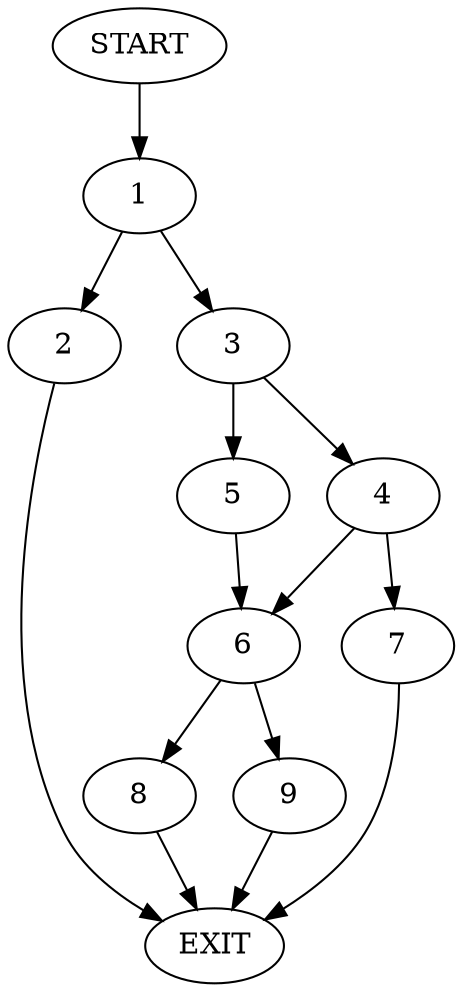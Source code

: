 digraph {
0 [label="START"]
10 [label="EXIT"]
0 -> 1
1 -> 2
1 -> 3
3 -> 4
3 -> 5
2 -> 10
5 -> 6
4 -> 6
4 -> 7
6 -> 8
6 -> 9
7 -> 10
8 -> 10
9 -> 10
}
